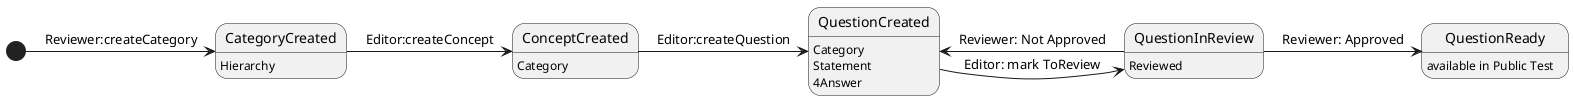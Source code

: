 @startuml QuestionStates

state CategoryCreated
state ConceptCreated
state QuestionCreated
state QuestionInReview
state QuestionReady

CategoryCreated: Hierarchy
ConceptCreated : Category

QuestionCreated :  Category
QuestionCreated : Statement
QuestionCreated : 4Answer

QuestionInReview : Reviewed

QuestionReady : available in Public Test

[*] -> CategoryCreated : Reviewer:createCategory
CategoryCreated -> ConceptCreated : Editor:createConcept
ConceptCreated-> QuestionCreated : Editor:createQuestion
QuestionCreated -> QuestionInReview : Editor: mark ToReview
QuestionInReview -> QuestionCreated : Reviewer: Not Approved
QuestionInReview -> QuestionReady : Reviewer: Approved

@enduml